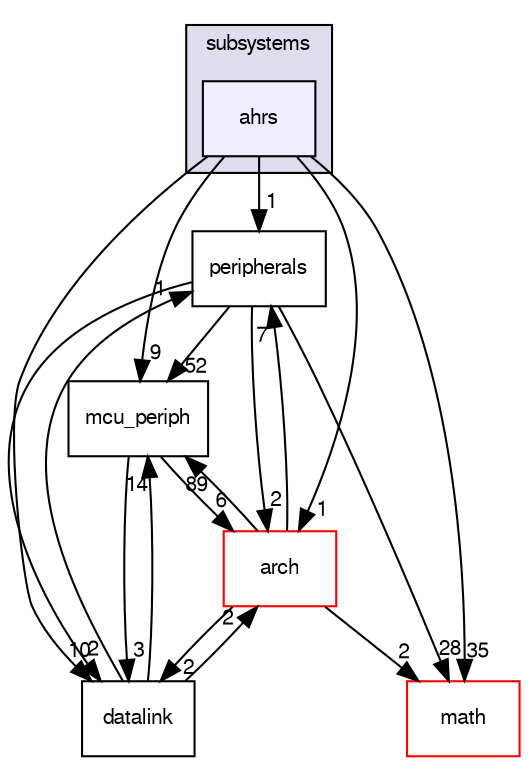 digraph "sw/airborne/subsystems/ahrs" {
  compound=true
  node [ fontsize="10", fontname="FreeSans"];
  edge [ labelfontsize="10", labelfontname="FreeSans"];
  subgraph clusterdir_12d6ec7aac5a4a9b8cee17e35022d7c7 {
    graph [ bgcolor="#ddddee", pencolor="black", label="subsystems" fontname="FreeSans", fontsize="10", URL="dir_12d6ec7aac5a4a9b8cee17e35022d7c7.html"]
  dir_46fef683200e96ccf1a2f608d90c4a2d [shape=box, label="ahrs", style="filled", fillcolor="#eeeeff", pencolor="black", URL="dir_46fef683200e96ccf1a2f608d90c4a2d.html"];
  }
  dir_0a48ba2c0a76794adfddddc873522f67 [shape=box label="peripherals" URL="dir_0a48ba2c0a76794adfddddc873522f67.html"];
  dir_1ca43f6a116d741d80fb1d0555a2b198 [shape=box label="mcu_periph" URL="dir_1ca43f6a116d741d80fb1d0555a2b198.html"];
  dir_fc6475eb39ea0144fb6697b809fd11a9 [shape=box label="arch" fillcolor="white" style="filled" color="red" URL="dir_fc6475eb39ea0144fb6697b809fd11a9.html"];
  dir_6567a5a7be991f15b7628b3b0eb084bd [shape=box label="datalink" URL="dir_6567a5a7be991f15b7628b3b0eb084bd.html"];
  dir_29343b6f5fcd4b75a5dfbb985ff56864 [shape=box label="math" fillcolor="white" style="filled" color="red" URL="dir_29343b6f5fcd4b75a5dfbb985ff56864.html"];
  dir_0a48ba2c0a76794adfddddc873522f67->dir_1ca43f6a116d741d80fb1d0555a2b198 [headlabel="52", labeldistance=1.5 headhref="dir_000124_000120.html"];
  dir_0a48ba2c0a76794adfddddc873522f67->dir_fc6475eb39ea0144fb6697b809fd11a9 [headlabel="2", labeldistance=1.5 headhref="dir_000124_000002.html"];
  dir_0a48ba2c0a76794adfddddc873522f67->dir_6567a5a7be991f15b7628b3b0eb084bd [headlabel="2", labeldistance=1.5 headhref="dir_000124_000052.html"];
  dir_0a48ba2c0a76794adfddddc873522f67->dir_29343b6f5fcd4b75a5dfbb985ff56864 [headlabel="28", labeldistance=1.5 headhref="dir_000124_000118.html"];
  dir_46fef683200e96ccf1a2f608d90c4a2d->dir_0a48ba2c0a76794adfddddc873522f67 [headlabel="1", labeldistance=1.5 headhref="dir_000223_000124.html"];
  dir_46fef683200e96ccf1a2f608d90c4a2d->dir_1ca43f6a116d741d80fb1d0555a2b198 [headlabel="9", labeldistance=1.5 headhref="dir_000223_000120.html"];
  dir_46fef683200e96ccf1a2f608d90c4a2d->dir_fc6475eb39ea0144fb6697b809fd11a9 [headlabel="1", labeldistance=1.5 headhref="dir_000223_000002.html"];
  dir_46fef683200e96ccf1a2f608d90c4a2d->dir_6567a5a7be991f15b7628b3b0eb084bd [headlabel="10", labeldistance=1.5 headhref="dir_000223_000052.html"];
  dir_46fef683200e96ccf1a2f608d90c4a2d->dir_29343b6f5fcd4b75a5dfbb985ff56864 [headlabel="35", labeldistance=1.5 headhref="dir_000223_000118.html"];
  dir_1ca43f6a116d741d80fb1d0555a2b198->dir_fc6475eb39ea0144fb6697b809fd11a9 [headlabel="6", labeldistance=1.5 headhref="dir_000120_000002.html"];
  dir_1ca43f6a116d741d80fb1d0555a2b198->dir_6567a5a7be991f15b7628b3b0eb084bd [headlabel="3", labeldistance=1.5 headhref="dir_000120_000052.html"];
  dir_fc6475eb39ea0144fb6697b809fd11a9->dir_0a48ba2c0a76794adfddddc873522f67 [headlabel="7", labeldistance=1.5 headhref="dir_000002_000124.html"];
  dir_fc6475eb39ea0144fb6697b809fd11a9->dir_1ca43f6a116d741d80fb1d0555a2b198 [headlabel="89", labeldistance=1.5 headhref="dir_000002_000120.html"];
  dir_fc6475eb39ea0144fb6697b809fd11a9->dir_6567a5a7be991f15b7628b3b0eb084bd [headlabel="2", labeldistance=1.5 headhref="dir_000002_000052.html"];
  dir_fc6475eb39ea0144fb6697b809fd11a9->dir_29343b6f5fcd4b75a5dfbb985ff56864 [headlabel="2", labeldistance=1.5 headhref="dir_000002_000118.html"];
  dir_6567a5a7be991f15b7628b3b0eb084bd->dir_0a48ba2c0a76794adfddddc873522f67 [headlabel="1", labeldistance=1.5 headhref="dir_000052_000124.html"];
  dir_6567a5a7be991f15b7628b3b0eb084bd->dir_1ca43f6a116d741d80fb1d0555a2b198 [headlabel="14", labeldistance=1.5 headhref="dir_000052_000120.html"];
  dir_6567a5a7be991f15b7628b3b0eb084bd->dir_fc6475eb39ea0144fb6697b809fd11a9 [headlabel="2", labeldistance=1.5 headhref="dir_000052_000002.html"];
}
